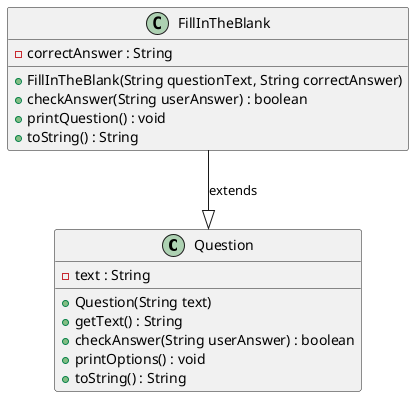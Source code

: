 @startuml
class Question {
    - text : String
    + Question(String text)
    + getText() : String
    + checkAnswer(String userAnswer) : boolean
    + printOptions() : void
    + toString() : String
}

class FillInTheBlank {
    - correctAnswer : String
    + FillInTheBlank(String questionText, String correctAnswer)
    + checkAnswer(String userAnswer) : boolean
    + printQuestion() : void
    + toString() : String
}

FillInTheBlank --|> Question : extends
@enduml